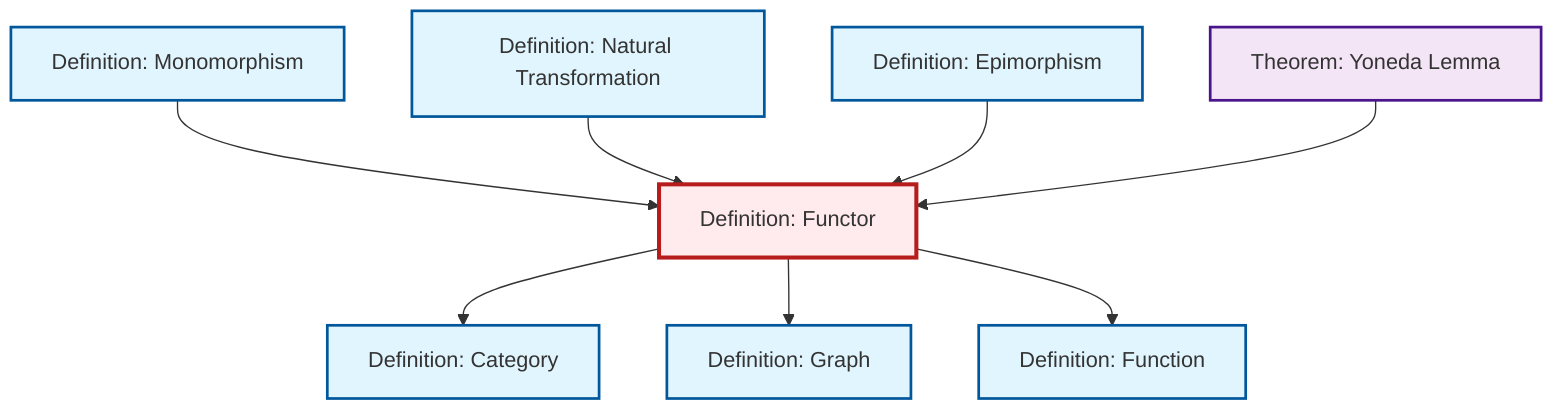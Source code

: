 graph TD
    classDef definition fill:#e1f5fe,stroke:#01579b,stroke-width:2px
    classDef theorem fill:#f3e5f5,stroke:#4a148c,stroke-width:2px
    classDef axiom fill:#fff3e0,stroke:#e65100,stroke-width:2px
    classDef example fill:#e8f5e9,stroke:#1b5e20,stroke-width:2px
    classDef current fill:#ffebee,stroke:#b71c1c,stroke-width:3px
    def-function["Definition: Function"]:::definition
    def-epimorphism["Definition: Epimorphism"]:::definition
    def-natural-transformation["Definition: Natural Transformation"]:::definition
    def-category["Definition: Category"]:::definition
    def-graph["Definition: Graph"]:::definition
    def-functor["Definition: Functor"]:::definition
    thm-yoneda["Theorem: Yoneda Lemma"]:::theorem
    def-monomorphism["Definition: Monomorphism"]:::definition
    def-functor --> def-category
    def-functor --> def-graph
    def-functor --> def-function
    def-monomorphism --> def-functor
    def-natural-transformation --> def-functor
    def-epimorphism --> def-functor
    thm-yoneda --> def-functor
    class def-functor current